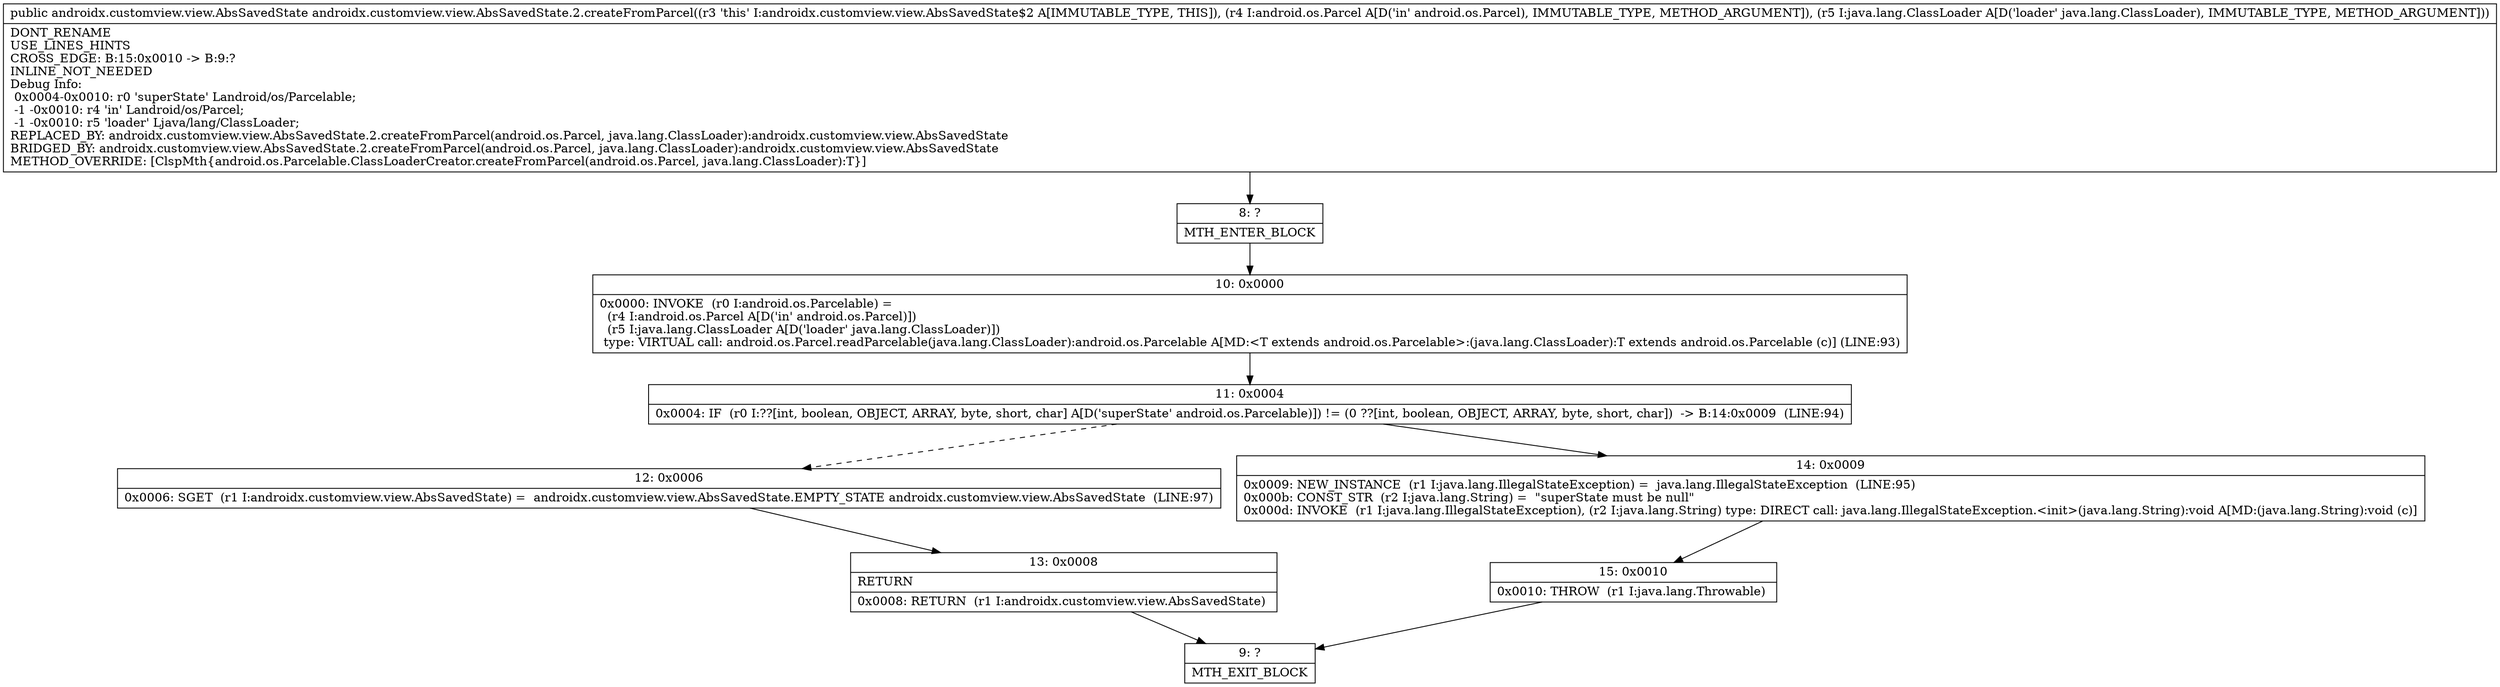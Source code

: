digraph "CFG forandroidx.customview.view.AbsSavedState.2.createFromParcel(Landroid\/os\/Parcel;Ljava\/lang\/ClassLoader;)Landroidx\/customview\/view\/AbsSavedState;" {
Node_8 [shape=record,label="{8\:\ ?|MTH_ENTER_BLOCK\l}"];
Node_10 [shape=record,label="{10\:\ 0x0000|0x0000: INVOKE  (r0 I:android.os.Parcelable) = \l  (r4 I:android.os.Parcel A[D('in' android.os.Parcel)])\l  (r5 I:java.lang.ClassLoader A[D('loader' java.lang.ClassLoader)])\l type: VIRTUAL call: android.os.Parcel.readParcelable(java.lang.ClassLoader):android.os.Parcelable A[MD:\<T extends android.os.Parcelable\>:(java.lang.ClassLoader):T extends android.os.Parcelable (c)] (LINE:93)\l}"];
Node_11 [shape=record,label="{11\:\ 0x0004|0x0004: IF  (r0 I:??[int, boolean, OBJECT, ARRAY, byte, short, char] A[D('superState' android.os.Parcelable)]) != (0 ??[int, boolean, OBJECT, ARRAY, byte, short, char])  \-\> B:14:0x0009  (LINE:94)\l}"];
Node_12 [shape=record,label="{12\:\ 0x0006|0x0006: SGET  (r1 I:androidx.customview.view.AbsSavedState) =  androidx.customview.view.AbsSavedState.EMPTY_STATE androidx.customview.view.AbsSavedState  (LINE:97)\l}"];
Node_13 [shape=record,label="{13\:\ 0x0008|RETURN\l|0x0008: RETURN  (r1 I:androidx.customview.view.AbsSavedState) \l}"];
Node_9 [shape=record,label="{9\:\ ?|MTH_EXIT_BLOCK\l}"];
Node_14 [shape=record,label="{14\:\ 0x0009|0x0009: NEW_INSTANCE  (r1 I:java.lang.IllegalStateException) =  java.lang.IllegalStateException  (LINE:95)\l0x000b: CONST_STR  (r2 I:java.lang.String) =  \"superState must be null\" \l0x000d: INVOKE  (r1 I:java.lang.IllegalStateException), (r2 I:java.lang.String) type: DIRECT call: java.lang.IllegalStateException.\<init\>(java.lang.String):void A[MD:(java.lang.String):void (c)]\l}"];
Node_15 [shape=record,label="{15\:\ 0x0010|0x0010: THROW  (r1 I:java.lang.Throwable) \l}"];
MethodNode[shape=record,label="{public androidx.customview.view.AbsSavedState androidx.customview.view.AbsSavedState.2.createFromParcel((r3 'this' I:androidx.customview.view.AbsSavedState$2 A[IMMUTABLE_TYPE, THIS]), (r4 I:android.os.Parcel A[D('in' android.os.Parcel), IMMUTABLE_TYPE, METHOD_ARGUMENT]), (r5 I:java.lang.ClassLoader A[D('loader' java.lang.ClassLoader), IMMUTABLE_TYPE, METHOD_ARGUMENT]))  | DONT_RENAME\lUSE_LINES_HINTS\lCROSS_EDGE: B:15:0x0010 \-\> B:9:?\lINLINE_NOT_NEEDED\lDebug Info:\l  0x0004\-0x0010: r0 'superState' Landroid\/os\/Parcelable;\l  \-1 \-0x0010: r4 'in' Landroid\/os\/Parcel;\l  \-1 \-0x0010: r5 'loader' Ljava\/lang\/ClassLoader;\lREPLACED_BY: androidx.customview.view.AbsSavedState.2.createFromParcel(android.os.Parcel, java.lang.ClassLoader):androidx.customview.view.AbsSavedState\lBRIDGED_BY: androidx.customview.view.AbsSavedState.2.createFromParcel(android.os.Parcel, java.lang.ClassLoader):androidx.customview.view.AbsSavedState\lMETHOD_OVERRIDE: [ClspMth\{android.os.Parcelable.ClassLoaderCreator.createFromParcel(android.os.Parcel, java.lang.ClassLoader):T\}]\l}"];
MethodNode -> Node_8;Node_8 -> Node_10;
Node_10 -> Node_11;
Node_11 -> Node_12[style=dashed];
Node_11 -> Node_14;
Node_12 -> Node_13;
Node_13 -> Node_9;
Node_14 -> Node_15;
Node_15 -> Node_9;
}

